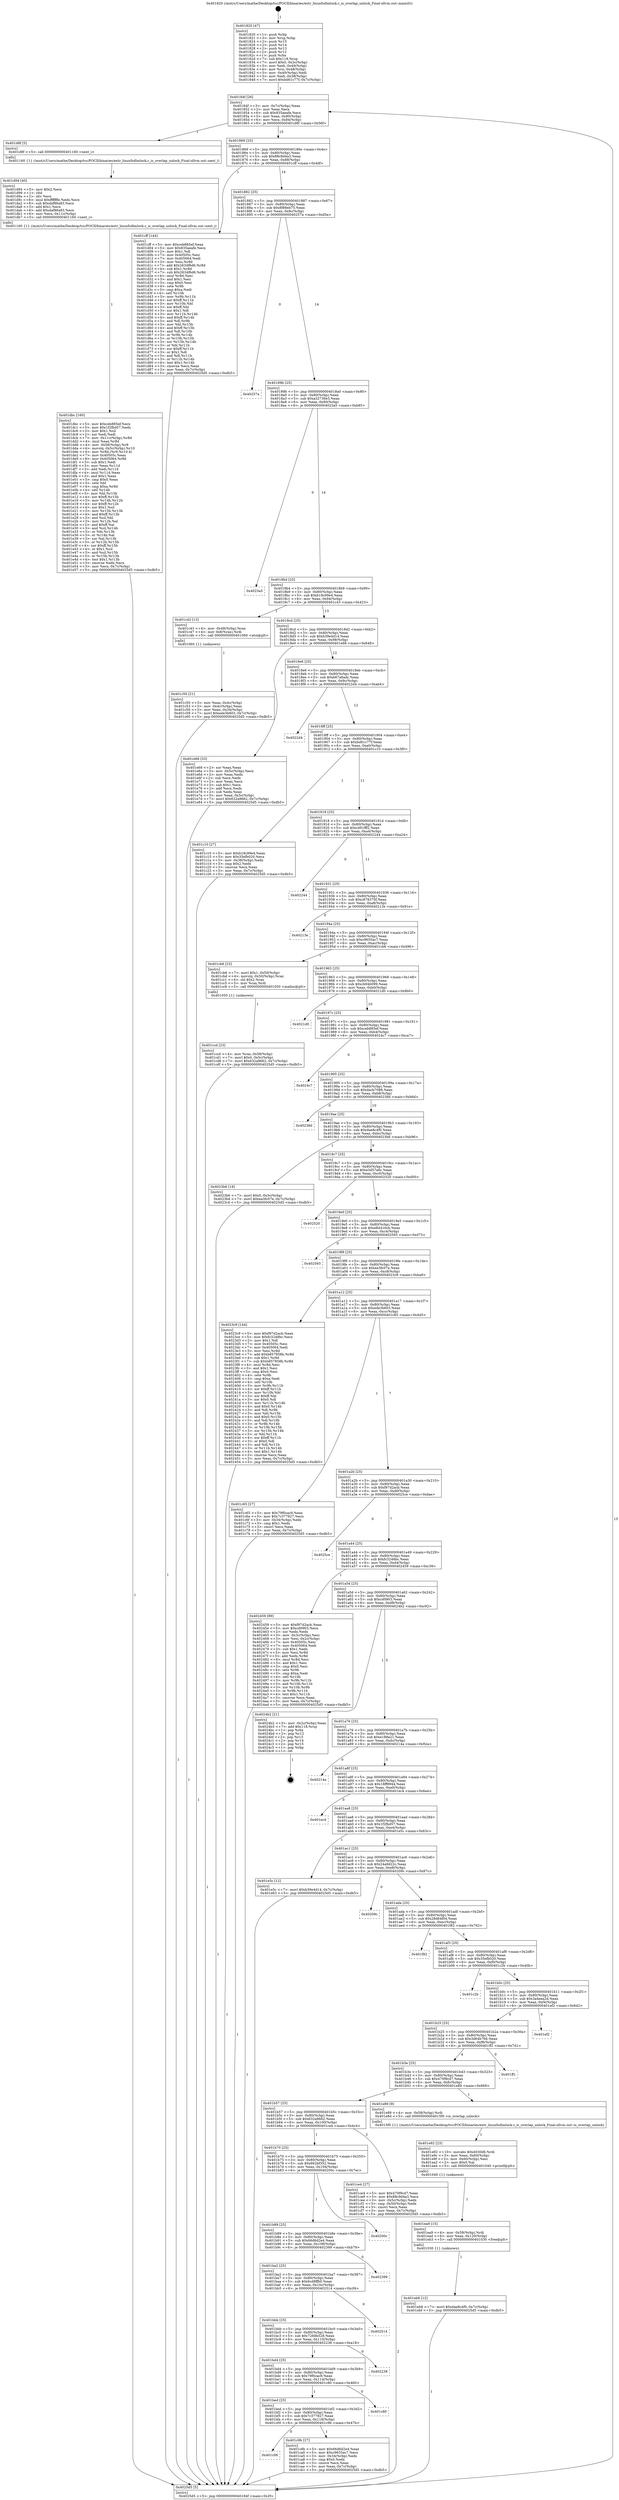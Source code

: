 digraph "0x401820" {
  label = "0x401820 (/mnt/c/Users/mathe/Desktop/tcc/POCII/binaries/extr_linuxfsdlmlock.c_is_overlap_unlock_Final-ollvm.out::main(0))"
  labelloc = "t"
  node[shape=record]

  Entry [label="",width=0.3,height=0.3,shape=circle,fillcolor=black,style=filled]
  "0x40184f" [label="{
     0x40184f [26]\l
     | [instrs]\l
     &nbsp;&nbsp;0x40184f \<+3\>: mov -0x7c(%rbp),%eax\l
     &nbsp;&nbsp;0x401852 \<+2\>: mov %eax,%ecx\l
     &nbsp;&nbsp;0x401854 \<+6\>: sub $0x835aeafe,%ecx\l
     &nbsp;&nbsp;0x40185a \<+3\>: mov %eax,-0x80(%rbp)\l
     &nbsp;&nbsp;0x40185d \<+6\>: mov %ecx,-0x84(%rbp)\l
     &nbsp;&nbsp;0x401863 \<+6\>: je 0000000000401d8f \<main+0x56f\>\l
  }"]
  "0x401d8f" [label="{
     0x401d8f [5]\l
     | [instrs]\l
     &nbsp;&nbsp;0x401d8f \<+5\>: call 0000000000401160 \<next_i\>\l
     | [calls]\l
     &nbsp;&nbsp;0x401160 \{1\} (/mnt/c/Users/mathe/Desktop/tcc/POCII/binaries/extr_linuxfsdlmlock.c_is_overlap_unlock_Final-ollvm.out::next_i)\l
  }"]
  "0x401869" [label="{
     0x401869 [25]\l
     | [instrs]\l
     &nbsp;&nbsp;0x401869 \<+5\>: jmp 000000000040186e \<main+0x4e\>\l
     &nbsp;&nbsp;0x40186e \<+3\>: mov -0x80(%rbp),%eax\l
     &nbsp;&nbsp;0x401871 \<+5\>: sub $0x88c9d4a3,%eax\l
     &nbsp;&nbsp;0x401876 \<+6\>: mov %eax,-0x88(%rbp)\l
     &nbsp;&nbsp;0x40187c \<+6\>: je 0000000000401cff \<main+0x4df\>\l
  }"]
  Exit [label="",width=0.3,height=0.3,shape=circle,fillcolor=black,style=filled,peripheries=2]
  "0x401cff" [label="{
     0x401cff [144]\l
     | [instrs]\l
     &nbsp;&nbsp;0x401cff \<+5\>: mov $0xceb885ef,%eax\l
     &nbsp;&nbsp;0x401d04 \<+5\>: mov $0x835aeafe,%ecx\l
     &nbsp;&nbsp;0x401d09 \<+2\>: mov $0x1,%dl\l
     &nbsp;&nbsp;0x401d0b \<+7\>: mov 0x40505c,%esi\l
     &nbsp;&nbsp;0x401d12 \<+7\>: mov 0x405064,%edi\l
     &nbsp;&nbsp;0x401d19 \<+3\>: mov %esi,%r8d\l
     &nbsp;&nbsp;0x401d1c \<+7\>: add $0x2634f6d6,%r8d\l
     &nbsp;&nbsp;0x401d23 \<+4\>: sub $0x1,%r8d\l
     &nbsp;&nbsp;0x401d27 \<+7\>: sub $0x2634f6d6,%r8d\l
     &nbsp;&nbsp;0x401d2e \<+4\>: imul %r8d,%esi\l
     &nbsp;&nbsp;0x401d32 \<+3\>: and $0x1,%esi\l
     &nbsp;&nbsp;0x401d35 \<+3\>: cmp $0x0,%esi\l
     &nbsp;&nbsp;0x401d38 \<+4\>: sete %r9b\l
     &nbsp;&nbsp;0x401d3c \<+3\>: cmp $0xa,%edi\l
     &nbsp;&nbsp;0x401d3f \<+4\>: setl %r10b\l
     &nbsp;&nbsp;0x401d43 \<+3\>: mov %r9b,%r11b\l
     &nbsp;&nbsp;0x401d46 \<+4\>: xor $0xff,%r11b\l
     &nbsp;&nbsp;0x401d4a \<+3\>: mov %r10b,%bl\l
     &nbsp;&nbsp;0x401d4d \<+3\>: xor $0xff,%bl\l
     &nbsp;&nbsp;0x401d50 \<+3\>: xor $0x1,%dl\l
     &nbsp;&nbsp;0x401d53 \<+3\>: mov %r11b,%r14b\l
     &nbsp;&nbsp;0x401d56 \<+4\>: and $0xff,%r14b\l
     &nbsp;&nbsp;0x401d5a \<+3\>: and %dl,%r9b\l
     &nbsp;&nbsp;0x401d5d \<+3\>: mov %bl,%r15b\l
     &nbsp;&nbsp;0x401d60 \<+4\>: and $0xff,%r15b\l
     &nbsp;&nbsp;0x401d64 \<+3\>: and %dl,%r10b\l
     &nbsp;&nbsp;0x401d67 \<+3\>: or %r9b,%r14b\l
     &nbsp;&nbsp;0x401d6a \<+3\>: or %r10b,%r15b\l
     &nbsp;&nbsp;0x401d6d \<+3\>: xor %r15b,%r14b\l
     &nbsp;&nbsp;0x401d70 \<+3\>: or %bl,%r11b\l
     &nbsp;&nbsp;0x401d73 \<+4\>: xor $0xff,%r11b\l
     &nbsp;&nbsp;0x401d77 \<+3\>: or $0x1,%dl\l
     &nbsp;&nbsp;0x401d7a \<+3\>: and %dl,%r11b\l
     &nbsp;&nbsp;0x401d7d \<+3\>: or %r11b,%r14b\l
     &nbsp;&nbsp;0x401d80 \<+4\>: test $0x1,%r14b\l
     &nbsp;&nbsp;0x401d84 \<+3\>: cmovne %ecx,%eax\l
     &nbsp;&nbsp;0x401d87 \<+3\>: mov %eax,-0x7c(%rbp)\l
     &nbsp;&nbsp;0x401d8a \<+5\>: jmp 00000000004025d5 \<main+0xdb5\>\l
  }"]
  "0x401882" [label="{
     0x401882 [25]\l
     | [instrs]\l
     &nbsp;&nbsp;0x401882 \<+5\>: jmp 0000000000401887 \<main+0x67\>\l
     &nbsp;&nbsp;0x401887 \<+3\>: mov -0x80(%rbp),%eax\l
     &nbsp;&nbsp;0x40188a \<+5\>: sub $0x8f88eb75,%eax\l
     &nbsp;&nbsp;0x40188f \<+6\>: mov %eax,-0x8c(%rbp)\l
     &nbsp;&nbsp;0x401895 \<+6\>: je 000000000040257a \<main+0xd5a\>\l
  }"]
  "0x401eb8" [label="{
     0x401eb8 [12]\l
     | [instrs]\l
     &nbsp;&nbsp;0x401eb8 \<+7\>: movl $0xdae8c4f0,-0x7c(%rbp)\l
     &nbsp;&nbsp;0x401ebf \<+5\>: jmp 00000000004025d5 \<main+0xdb5\>\l
  }"]
  "0x40257a" [label="{
     0x40257a\l
  }", style=dashed]
  "0x40189b" [label="{
     0x40189b [25]\l
     | [instrs]\l
     &nbsp;&nbsp;0x40189b \<+5\>: jmp 00000000004018a0 \<main+0x80\>\l
     &nbsp;&nbsp;0x4018a0 \<+3\>: mov -0x80(%rbp),%eax\l
     &nbsp;&nbsp;0x4018a3 \<+5\>: sub $0xa32736e3,%eax\l
     &nbsp;&nbsp;0x4018a8 \<+6\>: mov %eax,-0x90(%rbp)\l
     &nbsp;&nbsp;0x4018ae \<+6\>: je 00000000004023a5 \<main+0xb85\>\l
  }"]
  "0x401ea9" [label="{
     0x401ea9 [15]\l
     | [instrs]\l
     &nbsp;&nbsp;0x401ea9 \<+4\>: mov -0x58(%rbp),%rdi\l
     &nbsp;&nbsp;0x401ead \<+6\>: mov %eax,-0x120(%rbp)\l
     &nbsp;&nbsp;0x401eb3 \<+5\>: call 0000000000401030 \<free@plt\>\l
     | [calls]\l
     &nbsp;&nbsp;0x401030 \{1\} (unknown)\l
  }"]
  "0x4023a5" [label="{
     0x4023a5\l
  }", style=dashed]
  "0x4018b4" [label="{
     0x4018b4 [25]\l
     | [instrs]\l
     &nbsp;&nbsp;0x4018b4 \<+5\>: jmp 00000000004018b9 \<main+0x99\>\l
     &nbsp;&nbsp;0x4018b9 \<+3\>: mov -0x80(%rbp),%eax\l
     &nbsp;&nbsp;0x4018bc \<+5\>: sub $0xb18c99e4,%eax\l
     &nbsp;&nbsp;0x4018c1 \<+6\>: mov %eax,-0x94(%rbp)\l
     &nbsp;&nbsp;0x4018c7 \<+6\>: je 0000000000401c43 \<main+0x423\>\l
  }"]
  "0x401e92" [label="{
     0x401e92 [23]\l
     | [instrs]\l
     &nbsp;&nbsp;0x401e92 \<+10\>: movabs $0x4030d6,%rdi\l
     &nbsp;&nbsp;0x401e9c \<+3\>: mov %eax,-0x60(%rbp)\l
     &nbsp;&nbsp;0x401e9f \<+3\>: mov -0x60(%rbp),%esi\l
     &nbsp;&nbsp;0x401ea2 \<+2\>: mov $0x0,%al\l
     &nbsp;&nbsp;0x401ea4 \<+5\>: call 0000000000401040 \<printf@plt\>\l
     | [calls]\l
     &nbsp;&nbsp;0x401040 \{1\} (unknown)\l
  }"]
  "0x401c43" [label="{
     0x401c43 [13]\l
     | [instrs]\l
     &nbsp;&nbsp;0x401c43 \<+4\>: mov -0x48(%rbp),%rax\l
     &nbsp;&nbsp;0x401c47 \<+4\>: mov 0x8(%rax),%rdi\l
     &nbsp;&nbsp;0x401c4b \<+5\>: call 0000000000401060 \<atoi@plt\>\l
     | [calls]\l
     &nbsp;&nbsp;0x401060 \{1\} (unknown)\l
  }"]
  "0x4018cd" [label="{
     0x4018cd [25]\l
     | [instrs]\l
     &nbsp;&nbsp;0x4018cd \<+5\>: jmp 00000000004018d2 \<main+0xb2\>\l
     &nbsp;&nbsp;0x4018d2 \<+3\>: mov -0x80(%rbp),%eax\l
     &nbsp;&nbsp;0x4018d5 \<+5\>: sub $0xb39e4d14,%eax\l
     &nbsp;&nbsp;0x4018da \<+6\>: mov %eax,-0x98(%rbp)\l
     &nbsp;&nbsp;0x4018e0 \<+6\>: je 0000000000401e68 \<main+0x648\>\l
  }"]
  "0x401dbc" [label="{
     0x401dbc [160]\l
     | [instrs]\l
     &nbsp;&nbsp;0x401dbc \<+5\>: mov $0xceb885ef,%ecx\l
     &nbsp;&nbsp;0x401dc1 \<+5\>: mov $0x1f2fbd57,%edx\l
     &nbsp;&nbsp;0x401dc6 \<+3\>: mov $0x1,%sil\l
     &nbsp;&nbsp;0x401dc9 \<+2\>: xor %edi,%edi\l
     &nbsp;&nbsp;0x401dcb \<+7\>: mov -0x11c(%rbp),%r8d\l
     &nbsp;&nbsp;0x401dd2 \<+4\>: imul %eax,%r8d\l
     &nbsp;&nbsp;0x401dd6 \<+4\>: mov -0x58(%rbp),%r9\l
     &nbsp;&nbsp;0x401dda \<+4\>: movslq -0x5c(%rbp),%r10\l
     &nbsp;&nbsp;0x401dde \<+4\>: mov %r8d,(%r9,%r10,4)\l
     &nbsp;&nbsp;0x401de2 \<+7\>: mov 0x40505c,%eax\l
     &nbsp;&nbsp;0x401de9 \<+8\>: mov 0x405064,%r8d\l
     &nbsp;&nbsp;0x401df1 \<+3\>: sub $0x1,%edi\l
     &nbsp;&nbsp;0x401df4 \<+3\>: mov %eax,%r11d\l
     &nbsp;&nbsp;0x401df7 \<+3\>: add %edi,%r11d\l
     &nbsp;&nbsp;0x401dfa \<+4\>: imul %r11d,%eax\l
     &nbsp;&nbsp;0x401dfe \<+3\>: and $0x1,%eax\l
     &nbsp;&nbsp;0x401e01 \<+3\>: cmp $0x0,%eax\l
     &nbsp;&nbsp;0x401e04 \<+3\>: sete %bl\l
     &nbsp;&nbsp;0x401e07 \<+4\>: cmp $0xa,%r8d\l
     &nbsp;&nbsp;0x401e0b \<+4\>: setl %r14b\l
     &nbsp;&nbsp;0x401e0f \<+3\>: mov %bl,%r15b\l
     &nbsp;&nbsp;0x401e12 \<+4\>: xor $0xff,%r15b\l
     &nbsp;&nbsp;0x401e16 \<+3\>: mov %r14b,%r12b\l
     &nbsp;&nbsp;0x401e19 \<+4\>: xor $0xff,%r12b\l
     &nbsp;&nbsp;0x401e1d \<+4\>: xor $0x1,%sil\l
     &nbsp;&nbsp;0x401e21 \<+3\>: mov %r15b,%r13b\l
     &nbsp;&nbsp;0x401e24 \<+4\>: and $0xff,%r13b\l
     &nbsp;&nbsp;0x401e28 \<+3\>: and %sil,%bl\l
     &nbsp;&nbsp;0x401e2b \<+3\>: mov %r12b,%al\l
     &nbsp;&nbsp;0x401e2e \<+2\>: and $0xff,%al\l
     &nbsp;&nbsp;0x401e30 \<+3\>: and %sil,%r14b\l
     &nbsp;&nbsp;0x401e33 \<+3\>: or %bl,%r13b\l
     &nbsp;&nbsp;0x401e36 \<+3\>: or %r14b,%al\l
     &nbsp;&nbsp;0x401e39 \<+3\>: xor %al,%r13b\l
     &nbsp;&nbsp;0x401e3c \<+3\>: or %r12b,%r15b\l
     &nbsp;&nbsp;0x401e3f \<+4\>: xor $0xff,%r15b\l
     &nbsp;&nbsp;0x401e43 \<+4\>: or $0x1,%sil\l
     &nbsp;&nbsp;0x401e47 \<+3\>: and %sil,%r15b\l
     &nbsp;&nbsp;0x401e4a \<+3\>: or %r15b,%r13b\l
     &nbsp;&nbsp;0x401e4d \<+4\>: test $0x1,%r13b\l
     &nbsp;&nbsp;0x401e51 \<+3\>: cmovne %edx,%ecx\l
     &nbsp;&nbsp;0x401e54 \<+3\>: mov %ecx,-0x7c(%rbp)\l
     &nbsp;&nbsp;0x401e57 \<+5\>: jmp 00000000004025d5 \<main+0xdb5\>\l
  }"]
  "0x401e68" [label="{
     0x401e68 [33]\l
     | [instrs]\l
     &nbsp;&nbsp;0x401e68 \<+2\>: xor %eax,%eax\l
     &nbsp;&nbsp;0x401e6a \<+3\>: mov -0x5c(%rbp),%ecx\l
     &nbsp;&nbsp;0x401e6d \<+2\>: mov %eax,%edx\l
     &nbsp;&nbsp;0x401e6f \<+2\>: sub %ecx,%edx\l
     &nbsp;&nbsp;0x401e71 \<+2\>: mov %eax,%ecx\l
     &nbsp;&nbsp;0x401e73 \<+3\>: sub $0x1,%ecx\l
     &nbsp;&nbsp;0x401e76 \<+2\>: add %ecx,%edx\l
     &nbsp;&nbsp;0x401e78 \<+2\>: sub %edx,%eax\l
     &nbsp;&nbsp;0x401e7a \<+3\>: mov %eax,-0x5c(%rbp)\l
     &nbsp;&nbsp;0x401e7d \<+7\>: movl $0x632a9662,-0x7c(%rbp)\l
     &nbsp;&nbsp;0x401e84 \<+5\>: jmp 00000000004025d5 \<main+0xdb5\>\l
  }"]
  "0x4018e6" [label="{
     0x4018e6 [25]\l
     | [instrs]\l
     &nbsp;&nbsp;0x4018e6 \<+5\>: jmp 00000000004018eb \<main+0xcb\>\l
     &nbsp;&nbsp;0x4018eb \<+3\>: mov -0x80(%rbp),%eax\l
     &nbsp;&nbsp;0x4018ee \<+5\>: sub $0xb67a6adc,%eax\l
     &nbsp;&nbsp;0x4018f3 \<+6\>: mov %eax,-0x9c(%rbp)\l
     &nbsp;&nbsp;0x4018f9 \<+6\>: je 00000000004022d4 \<main+0xab4\>\l
  }"]
  "0x401d94" [label="{
     0x401d94 [40]\l
     | [instrs]\l
     &nbsp;&nbsp;0x401d94 \<+5\>: mov $0x2,%ecx\l
     &nbsp;&nbsp;0x401d99 \<+1\>: cltd\l
     &nbsp;&nbsp;0x401d9a \<+2\>: idiv %ecx\l
     &nbsp;&nbsp;0x401d9c \<+6\>: imul $0xfffffffe,%edx,%ecx\l
     &nbsp;&nbsp;0x401da2 \<+6\>: sub $0xdaf86a83,%ecx\l
     &nbsp;&nbsp;0x401da8 \<+3\>: add $0x1,%ecx\l
     &nbsp;&nbsp;0x401dab \<+6\>: add $0xdaf86a83,%ecx\l
     &nbsp;&nbsp;0x401db1 \<+6\>: mov %ecx,-0x11c(%rbp)\l
     &nbsp;&nbsp;0x401db7 \<+5\>: call 0000000000401160 \<next_i\>\l
     | [calls]\l
     &nbsp;&nbsp;0x401160 \{1\} (/mnt/c/Users/mathe/Desktop/tcc/POCII/binaries/extr_linuxfsdlmlock.c_is_overlap_unlock_Final-ollvm.out::next_i)\l
  }"]
  "0x4022d4" [label="{
     0x4022d4\l
  }", style=dashed]
  "0x4018ff" [label="{
     0x4018ff [25]\l
     | [instrs]\l
     &nbsp;&nbsp;0x4018ff \<+5\>: jmp 0000000000401904 \<main+0xe4\>\l
     &nbsp;&nbsp;0x401904 \<+3\>: mov -0x80(%rbp),%eax\l
     &nbsp;&nbsp;0x401907 \<+5\>: sub $0xbd61c77f,%eax\l
     &nbsp;&nbsp;0x40190c \<+6\>: mov %eax,-0xa0(%rbp)\l
     &nbsp;&nbsp;0x401912 \<+6\>: je 0000000000401c10 \<main+0x3f0\>\l
  }"]
  "0x401ccd" [label="{
     0x401ccd [23]\l
     | [instrs]\l
     &nbsp;&nbsp;0x401ccd \<+4\>: mov %rax,-0x58(%rbp)\l
     &nbsp;&nbsp;0x401cd1 \<+7\>: movl $0x0,-0x5c(%rbp)\l
     &nbsp;&nbsp;0x401cd8 \<+7\>: movl $0x632a9662,-0x7c(%rbp)\l
     &nbsp;&nbsp;0x401cdf \<+5\>: jmp 00000000004025d5 \<main+0xdb5\>\l
  }"]
  "0x401c10" [label="{
     0x401c10 [27]\l
     | [instrs]\l
     &nbsp;&nbsp;0x401c10 \<+5\>: mov $0xb18c99e4,%eax\l
     &nbsp;&nbsp;0x401c15 \<+5\>: mov $0x35efb020,%ecx\l
     &nbsp;&nbsp;0x401c1a \<+3\>: mov -0x38(%rbp),%edx\l
     &nbsp;&nbsp;0x401c1d \<+3\>: cmp $0x2,%edx\l
     &nbsp;&nbsp;0x401c20 \<+3\>: cmovne %ecx,%eax\l
     &nbsp;&nbsp;0x401c23 \<+3\>: mov %eax,-0x7c(%rbp)\l
     &nbsp;&nbsp;0x401c26 \<+5\>: jmp 00000000004025d5 \<main+0xdb5\>\l
  }"]
  "0x401918" [label="{
     0x401918 [25]\l
     | [instrs]\l
     &nbsp;&nbsp;0x401918 \<+5\>: jmp 000000000040191d \<main+0xfd\>\l
     &nbsp;&nbsp;0x40191d \<+3\>: mov -0x80(%rbp),%eax\l
     &nbsp;&nbsp;0x401920 \<+5\>: sub $0xc491fff2,%eax\l
     &nbsp;&nbsp;0x401925 \<+6\>: mov %eax,-0xa4(%rbp)\l
     &nbsp;&nbsp;0x40192b \<+6\>: je 0000000000402244 \<main+0xa24\>\l
  }"]
  "0x4025d5" [label="{
     0x4025d5 [5]\l
     | [instrs]\l
     &nbsp;&nbsp;0x4025d5 \<+5\>: jmp 000000000040184f \<main+0x2f\>\l
  }"]
  "0x401820" [label="{
     0x401820 [47]\l
     | [instrs]\l
     &nbsp;&nbsp;0x401820 \<+1\>: push %rbp\l
     &nbsp;&nbsp;0x401821 \<+3\>: mov %rsp,%rbp\l
     &nbsp;&nbsp;0x401824 \<+2\>: push %r15\l
     &nbsp;&nbsp;0x401826 \<+2\>: push %r14\l
     &nbsp;&nbsp;0x401828 \<+2\>: push %r13\l
     &nbsp;&nbsp;0x40182a \<+2\>: push %r12\l
     &nbsp;&nbsp;0x40182c \<+1\>: push %rbx\l
     &nbsp;&nbsp;0x40182d \<+7\>: sub $0x118,%rsp\l
     &nbsp;&nbsp;0x401834 \<+7\>: movl $0x0,-0x3c(%rbp)\l
     &nbsp;&nbsp;0x40183b \<+3\>: mov %edi,-0x40(%rbp)\l
     &nbsp;&nbsp;0x40183e \<+4\>: mov %rsi,-0x48(%rbp)\l
     &nbsp;&nbsp;0x401842 \<+3\>: mov -0x40(%rbp),%edi\l
     &nbsp;&nbsp;0x401845 \<+3\>: mov %edi,-0x38(%rbp)\l
     &nbsp;&nbsp;0x401848 \<+7\>: movl $0xbd61c77f,-0x7c(%rbp)\l
  }"]
  "0x401c50" [label="{
     0x401c50 [21]\l
     | [instrs]\l
     &nbsp;&nbsp;0x401c50 \<+3\>: mov %eax,-0x4c(%rbp)\l
     &nbsp;&nbsp;0x401c53 \<+3\>: mov -0x4c(%rbp),%eax\l
     &nbsp;&nbsp;0x401c56 \<+3\>: mov %eax,-0x34(%rbp)\l
     &nbsp;&nbsp;0x401c59 \<+7\>: movl $0xede3b603,-0x7c(%rbp)\l
     &nbsp;&nbsp;0x401c60 \<+5\>: jmp 00000000004025d5 \<main+0xdb5\>\l
  }"]
  "0x401c06" [label="{
     0x401c06\l
  }", style=dashed]
  "0x402244" [label="{
     0x402244\l
  }", style=dashed]
  "0x401931" [label="{
     0x401931 [25]\l
     | [instrs]\l
     &nbsp;&nbsp;0x401931 \<+5\>: jmp 0000000000401936 \<main+0x116\>\l
     &nbsp;&nbsp;0x401936 \<+3\>: mov -0x80(%rbp),%eax\l
     &nbsp;&nbsp;0x401939 \<+5\>: sub $0xc878370f,%eax\l
     &nbsp;&nbsp;0x40193e \<+6\>: mov %eax,-0xa8(%rbp)\l
     &nbsp;&nbsp;0x401944 \<+6\>: je 000000000040213e \<main+0x91e\>\l
  }"]
  "0x401c9b" [label="{
     0x401c9b [27]\l
     | [instrs]\l
     &nbsp;&nbsp;0x401c9b \<+5\>: mov $0x66d6d2e4,%eax\l
     &nbsp;&nbsp;0x401ca0 \<+5\>: mov $0xc9655ac7,%ecx\l
     &nbsp;&nbsp;0x401ca5 \<+3\>: mov -0x34(%rbp),%edx\l
     &nbsp;&nbsp;0x401ca8 \<+3\>: cmp $0x0,%edx\l
     &nbsp;&nbsp;0x401cab \<+3\>: cmove %ecx,%eax\l
     &nbsp;&nbsp;0x401cae \<+3\>: mov %eax,-0x7c(%rbp)\l
     &nbsp;&nbsp;0x401cb1 \<+5\>: jmp 00000000004025d5 \<main+0xdb5\>\l
  }"]
  "0x40213e" [label="{
     0x40213e\l
  }", style=dashed]
  "0x40194a" [label="{
     0x40194a [25]\l
     | [instrs]\l
     &nbsp;&nbsp;0x40194a \<+5\>: jmp 000000000040194f \<main+0x12f\>\l
     &nbsp;&nbsp;0x40194f \<+3\>: mov -0x80(%rbp),%eax\l
     &nbsp;&nbsp;0x401952 \<+5\>: sub $0xc9655ac7,%eax\l
     &nbsp;&nbsp;0x401957 \<+6\>: mov %eax,-0xac(%rbp)\l
     &nbsp;&nbsp;0x40195d \<+6\>: je 0000000000401cb6 \<main+0x496\>\l
  }"]
  "0x401bed" [label="{
     0x401bed [25]\l
     | [instrs]\l
     &nbsp;&nbsp;0x401bed \<+5\>: jmp 0000000000401bf2 \<main+0x3d2\>\l
     &nbsp;&nbsp;0x401bf2 \<+3\>: mov -0x80(%rbp),%eax\l
     &nbsp;&nbsp;0x401bf5 \<+5\>: sub $0x7c377827,%eax\l
     &nbsp;&nbsp;0x401bfa \<+6\>: mov %eax,-0x118(%rbp)\l
     &nbsp;&nbsp;0x401c00 \<+6\>: je 0000000000401c9b \<main+0x47b\>\l
  }"]
  "0x401cb6" [label="{
     0x401cb6 [23]\l
     | [instrs]\l
     &nbsp;&nbsp;0x401cb6 \<+7\>: movl $0x1,-0x50(%rbp)\l
     &nbsp;&nbsp;0x401cbd \<+4\>: movslq -0x50(%rbp),%rax\l
     &nbsp;&nbsp;0x401cc1 \<+4\>: shl $0x2,%rax\l
     &nbsp;&nbsp;0x401cc5 \<+3\>: mov %rax,%rdi\l
     &nbsp;&nbsp;0x401cc8 \<+5\>: call 0000000000401050 \<malloc@plt\>\l
     | [calls]\l
     &nbsp;&nbsp;0x401050 \{1\} (unknown)\l
  }"]
  "0x401963" [label="{
     0x401963 [25]\l
     | [instrs]\l
     &nbsp;&nbsp;0x401963 \<+5\>: jmp 0000000000401968 \<main+0x148\>\l
     &nbsp;&nbsp;0x401968 \<+3\>: mov -0x80(%rbp),%eax\l
     &nbsp;&nbsp;0x40196b \<+5\>: sub $0xcb94b099,%eax\l
     &nbsp;&nbsp;0x401970 \<+6\>: mov %eax,-0xb0(%rbp)\l
     &nbsp;&nbsp;0x401976 \<+6\>: je 00000000004021d0 \<main+0x9b0\>\l
  }"]
  "0x401c80" [label="{
     0x401c80\l
  }", style=dashed]
  "0x4021d0" [label="{
     0x4021d0\l
  }", style=dashed]
  "0x40197c" [label="{
     0x40197c [25]\l
     | [instrs]\l
     &nbsp;&nbsp;0x40197c \<+5\>: jmp 0000000000401981 \<main+0x161\>\l
     &nbsp;&nbsp;0x401981 \<+3\>: mov -0x80(%rbp),%eax\l
     &nbsp;&nbsp;0x401984 \<+5\>: sub $0xceb885ef,%eax\l
     &nbsp;&nbsp;0x401989 \<+6\>: mov %eax,-0xb4(%rbp)\l
     &nbsp;&nbsp;0x40198f \<+6\>: je 00000000004024c7 \<main+0xca7\>\l
  }"]
  "0x401bd4" [label="{
     0x401bd4 [25]\l
     | [instrs]\l
     &nbsp;&nbsp;0x401bd4 \<+5\>: jmp 0000000000401bd9 \<main+0x3b9\>\l
     &nbsp;&nbsp;0x401bd9 \<+3\>: mov -0x80(%rbp),%eax\l
     &nbsp;&nbsp;0x401bdc \<+5\>: sub $0x79f0cac9,%eax\l
     &nbsp;&nbsp;0x401be1 \<+6\>: mov %eax,-0x114(%rbp)\l
     &nbsp;&nbsp;0x401be7 \<+6\>: je 0000000000401c80 \<main+0x460\>\l
  }"]
  "0x4024c7" [label="{
     0x4024c7\l
  }", style=dashed]
  "0x401995" [label="{
     0x401995 [25]\l
     | [instrs]\l
     &nbsp;&nbsp;0x401995 \<+5\>: jmp 000000000040199a \<main+0x17a\>\l
     &nbsp;&nbsp;0x40199a \<+3\>: mov -0x80(%rbp),%eax\l
     &nbsp;&nbsp;0x40199d \<+5\>: sub $0xdacb7088,%eax\l
     &nbsp;&nbsp;0x4019a2 \<+6\>: mov %eax,-0xb8(%rbp)\l
     &nbsp;&nbsp;0x4019a8 \<+6\>: je 000000000040238d \<main+0xb6d\>\l
  }"]
  "0x402238" [label="{
     0x402238\l
  }", style=dashed]
  "0x40238d" [label="{
     0x40238d\l
  }", style=dashed]
  "0x4019ae" [label="{
     0x4019ae [25]\l
     | [instrs]\l
     &nbsp;&nbsp;0x4019ae \<+5\>: jmp 00000000004019b3 \<main+0x193\>\l
     &nbsp;&nbsp;0x4019b3 \<+3\>: mov -0x80(%rbp),%eax\l
     &nbsp;&nbsp;0x4019b6 \<+5\>: sub $0xdae8c4f0,%eax\l
     &nbsp;&nbsp;0x4019bb \<+6\>: mov %eax,-0xbc(%rbp)\l
     &nbsp;&nbsp;0x4019c1 \<+6\>: je 00000000004023b6 \<main+0xb96\>\l
  }"]
  "0x401bbb" [label="{
     0x401bbb [25]\l
     | [instrs]\l
     &nbsp;&nbsp;0x401bbb \<+5\>: jmp 0000000000401bc0 \<main+0x3a0\>\l
     &nbsp;&nbsp;0x401bc0 \<+3\>: mov -0x80(%rbp),%eax\l
     &nbsp;&nbsp;0x401bc3 \<+5\>: sub $0x7268b528,%eax\l
     &nbsp;&nbsp;0x401bc8 \<+6\>: mov %eax,-0x110(%rbp)\l
     &nbsp;&nbsp;0x401bce \<+6\>: je 0000000000402238 \<main+0xa18\>\l
  }"]
  "0x4023b6" [label="{
     0x4023b6 [19]\l
     | [instrs]\l
     &nbsp;&nbsp;0x4023b6 \<+7\>: movl $0x0,-0x3c(%rbp)\l
     &nbsp;&nbsp;0x4023bd \<+7\>: movl $0xea3fc07e,-0x7c(%rbp)\l
     &nbsp;&nbsp;0x4023c4 \<+5\>: jmp 00000000004025d5 \<main+0xdb5\>\l
  }"]
  "0x4019c7" [label="{
     0x4019c7 [25]\l
     | [instrs]\l
     &nbsp;&nbsp;0x4019c7 \<+5\>: jmp 00000000004019cc \<main+0x1ac\>\l
     &nbsp;&nbsp;0x4019cc \<+3\>: mov -0x80(%rbp),%eax\l
     &nbsp;&nbsp;0x4019cf \<+5\>: sub $0xe3d57a6c,%eax\l
     &nbsp;&nbsp;0x4019d4 \<+6\>: mov %eax,-0xc0(%rbp)\l
     &nbsp;&nbsp;0x4019da \<+6\>: je 0000000000402520 \<main+0xd00\>\l
  }"]
  "0x402514" [label="{
     0x402514\l
  }", style=dashed]
  "0x402520" [label="{
     0x402520\l
  }", style=dashed]
  "0x4019e0" [label="{
     0x4019e0 [25]\l
     | [instrs]\l
     &nbsp;&nbsp;0x4019e0 \<+5\>: jmp 00000000004019e5 \<main+0x1c5\>\l
     &nbsp;&nbsp;0x4019e5 \<+3\>: mov -0x80(%rbp),%eax\l
     &nbsp;&nbsp;0x4019e8 \<+5\>: sub $0xe84416cb,%eax\l
     &nbsp;&nbsp;0x4019ed \<+6\>: mov %eax,-0xc4(%rbp)\l
     &nbsp;&nbsp;0x4019f3 \<+6\>: je 0000000000402593 \<main+0xd73\>\l
  }"]
  "0x401ba2" [label="{
     0x401ba2 [25]\l
     | [instrs]\l
     &nbsp;&nbsp;0x401ba2 \<+5\>: jmp 0000000000401ba7 \<main+0x387\>\l
     &nbsp;&nbsp;0x401ba7 \<+3\>: mov -0x80(%rbp),%eax\l
     &nbsp;&nbsp;0x401baa \<+5\>: sub $0x6cd8ffb0,%eax\l
     &nbsp;&nbsp;0x401baf \<+6\>: mov %eax,-0x10c(%rbp)\l
     &nbsp;&nbsp;0x401bb5 \<+6\>: je 0000000000402514 \<main+0xcf4\>\l
  }"]
  "0x402593" [label="{
     0x402593\l
  }", style=dashed]
  "0x4019f9" [label="{
     0x4019f9 [25]\l
     | [instrs]\l
     &nbsp;&nbsp;0x4019f9 \<+5\>: jmp 00000000004019fe \<main+0x1de\>\l
     &nbsp;&nbsp;0x4019fe \<+3\>: mov -0x80(%rbp),%eax\l
     &nbsp;&nbsp;0x401a01 \<+5\>: sub $0xea3fc07e,%eax\l
     &nbsp;&nbsp;0x401a06 \<+6\>: mov %eax,-0xc8(%rbp)\l
     &nbsp;&nbsp;0x401a0c \<+6\>: je 00000000004023c9 \<main+0xba9\>\l
  }"]
  "0x402399" [label="{
     0x402399\l
  }", style=dashed]
  "0x4023c9" [label="{
     0x4023c9 [144]\l
     | [instrs]\l
     &nbsp;&nbsp;0x4023c9 \<+5\>: mov $0xf97d2acb,%eax\l
     &nbsp;&nbsp;0x4023ce \<+5\>: mov $0xfc3248bc,%ecx\l
     &nbsp;&nbsp;0x4023d3 \<+2\>: mov $0x1,%dl\l
     &nbsp;&nbsp;0x4023d5 \<+7\>: mov 0x40505c,%esi\l
     &nbsp;&nbsp;0x4023dc \<+7\>: mov 0x405064,%edi\l
     &nbsp;&nbsp;0x4023e3 \<+3\>: mov %esi,%r8d\l
     &nbsp;&nbsp;0x4023e6 \<+7\>: add $0xb857858b,%r8d\l
     &nbsp;&nbsp;0x4023ed \<+4\>: sub $0x1,%r8d\l
     &nbsp;&nbsp;0x4023f1 \<+7\>: sub $0xb857858b,%r8d\l
     &nbsp;&nbsp;0x4023f8 \<+4\>: imul %r8d,%esi\l
     &nbsp;&nbsp;0x4023fc \<+3\>: and $0x1,%esi\l
     &nbsp;&nbsp;0x4023ff \<+3\>: cmp $0x0,%esi\l
     &nbsp;&nbsp;0x402402 \<+4\>: sete %r9b\l
     &nbsp;&nbsp;0x402406 \<+3\>: cmp $0xa,%edi\l
     &nbsp;&nbsp;0x402409 \<+4\>: setl %r10b\l
     &nbsp;&nbsp;0x40240d \<+3\>: mov %r9b,%r11b\l
     &nbsp;&nbsp;0x402410 \<+4\>: xor $0xff,%r11b\l
     &nbsp;&nbsp;0x402414 \<+3\>: mov %r10b,%bl\l
     &nbsp;&nbsp;0x402417 \<+3\>: xor $0xff,%bl\l
     &nbsp;&nbsp;0x40241a \<+3\>: xor $0x0,%dl\l
     &nbsp;&nbsp;0x40241d \<+3\>: mov %r11b,%r14b\l
     &nbsp;&nbsp;0x402420 \<+4\>: and $0x0,%r14b\l
     &nbsp;&nbsp;0x402424 \<+3\>: and %dl,%r9b\l
     &nbsp;&nbsp;0x402427 \<+3\>: mov %bl,%r15b\l
     &nbsp;&nbsp;0x40242a \<+4\>: and $0x0,%r15b\l
     &nbsp;&nbsp;0x40242e \<+3\>: and %dl,%r10b\l
     &nbsp;&nbsp;0x402431 \<+3\>: or %r9b,%r14b\l
     &nbsp;&nbsp;0x402434 \<+3\>: or %r10b,%r15b\l
     &nbsp;&nbsp;0x402437 \<+3\>: xor %r15b,%r14b\l
     &nbsp;&nbsp;0x40243a \<+3\>: or %bl,%r11b\l
     &nbsp;&nbsp;0x40243d \<+4\>: xor $0xff,%r11b\l
     &nbsp;&nbsp;0x402441 \<+3\>: or $0x0,%dl\l
     &nbsp;&nbsp;0x402444 \<+3\>: and %dl,%r11b\l
     &nbsp;&nbsp;0x402447 \<+3\>: or %r11b,%r14b\l
     &nbsp;&nbsp;0x40244a \<+4\>: test $0x1,%r14b\l
     &nbsp;&nbsp;0x40244e \<+3\>: cmovne %ecx,%eax\l
     &nbsp;&nbsp;0x402451 \<+3\>: mov %eax,-0x7c(%rbp)\l
     &nbsp;&nbsp;0x402454 \<+5\>: jmp 00000000004025d5 \<main+0xdb5\>\l
  }"]
  "0x401a12" [label="{
     0x401a12 [25]\l
     | [instrs]\l
     &nbsp;&nbsp;0x401a12 \<+5\>: jmp 0000000000401a17 \<main+0x1f7\>\l
     &nbsp;&nbsp;0x401a17 \<+3\>: mov -0x80(%rbp),%eax\l
     &nbsp;&nbsp;0x401a1a \<+5\>: sub $0xede3b603,%eax\l
     &nbsp;&nbsp;0x401a1f \<+6\>: mov %eax,-0xcc(%rbp)\l
     &nbsp;&nbsp;0x401a25 \<+6\>: je 0000000000401c65 \<main+0x445\>\l
  }"]
  "0x401b89" [label="{
     0x401b89 [25]\l
     | [instrs]\l
     &nbsp;&nbsp;0x401b89 \<+5\>: jmp 0000000000401b8e \<main+0x36e\>\l
     &nbsp;&nbsp;0x401b8e \<+3\>: mov -0x80(%rbp),%eax\l
     &nbsp;&nbsp;0x401b91 \<+5\>: sub $0x66d6d2e4,%eax\l
     &nbsp;&nbsp;0x401b96 \<+6\>: mov %eax,-0x108(%rbp)\l
     &nbsp;&nbsp;0x401b9c \<+6\>: je 0000000000402399 \<main+0xb79\>\l
  }"]
  "0x401c65" [label="{
     0x401c65 [27]\l
     | [instrs]\l
     &nbsp;&nbsp;0x401c65 \<+5\>: mov $0x79f0cac9,%eax\l
     &nbsp;&nbsp;0x401c6a \<+5\>: mov $0x7c377827,%ecx\l
     &nbsp;&nbsp;0x401c6f \<+3\>: mov -0x34(%rbp),%edx\l
     &nbsp;&nbsp;0x401c72 \<+3\>: cmp $0x1,%edx\l
     &nbsp;&nbsp;0x401c75 \<+3\>: cmovl %ecx,%eax\l
     &nbsp;&nbsp;0x401c78 \<+3\>: mov %eax,-0x7c(%rbp)\l
     &nbsp;&nbsp;0x401c7b \<+5\>: jmp 00000000004025d5 \<main+0xdb5\>\l
  }"]
  "0x401a2b" [label="{
     0x401a2b [25]\l
     | [instrs]\l
     &nbsp;&nbsp;0x401a2b \<+5\>: jmp 0000000000401a30 \<main+0x210\>\l
     &nbsp;&nbsp;0x401a30 \<+3\>: mov -0x80(%rbp),%eax\l
     &nbsp;&nbsp;0x401a33 \<+5\>: sub $0xf97d2acb,%eax\l
     &nbsp;&nbsp;0x401a38 \<+6\>: mov %eax,-0xd0(%rbp)\l
     &nbsp;&nbsp;0x401a3e \<+6\>: je 00000000004025ce \<main+0xdae\>\l
  }"]
  "0x40200c" [label="{
     0x40200c\l
  }", style=dashed]
  "0x4025ce" [label="{
     0x4025ce\l
  }", style=dashed]
  "0x401a44" [label="{
     0x401a44 [25]\l
     | [instrs]\l
     &nbsp;&nbsp;0x401a44 \<+5\>: jmp 0000000000401a49 \<main+0x229\>\l
     &nbsp;&nbsp;0x401a49 \<+3\>: mov -0x80(%rbp),%eax\l
     &nbsp;&nbsp;0x401a4c \<+5\>: sub $0xfc3248bc,%eax\l
     &nbsp;&nbsp;0x401a51 \<+6\>: mov %eax,-0xd4(%rbp)\l
     &nbsp;&nbsp;0x401a57 \<+6\>: je 0000000000402459 \<main+0xc39\>\l
  }"]
  "0x401b70" [label="{
     0x401b70 [25]\l
     | [instrs]\l
     &nbsp;&nbsp;0x401b70 \<+5\>: jmp 0000000000401b75 \<main+0x355\>\l
     &nbsp;&nbsp;0x401b75 \<+3\>: mov -0x80(%rbp),%eax\l
     &nbsp;&nbsp;0x401b78 \<+5\>: sub $0x662bf352,%eax\l
     &nbsp;&nbsp;0x401b7d \<+6\>: mov %eax,-0x104(%rbp)\l
     &nbsp;&nbsp;0x401b83 \<+6\>: je 000000000040200c \<main+0x7ec\>\l
  }"]
  "0x402459" [label="{
     0x402459 [89]\l
     | [instrs]\l
     &nbsp;&nbsp;0x402459 \<+5\>: mov $0xf97d2acb,%eax\l
     &nbsp;&nbsp;0x40245e \<+5\>: mov $0xcd0903,%ecx\l
     &nbsp;&nbsp;0x402463 \<+2\>: xor %edx,%edx\l
     &nbsp;&nbsp;0x402465 \<+3\>: mov -0x3c(%rbp),%esi\l
     &nbsp;&nbsp;0x402468 \<+3\>: mov %esi,-0x2c(%rbp)\l
     &nbsp;&nbsp;0x40246b \<+7\>: mov 0x40505c,%esi\l
     &nbsp;&nbsp;0x402472 \<+7\>: mov 0x405064,%edi\l
     &nbsp;&nbsp;0x402479 \<+3\>: sub $0x1,%edx\l
     &nbsp;&nbsp;0x40247c \<+3\>: mov %esi,%r8d\l
     &nbsp;&nbsp;0x40247f \<+3\>: add %edx,%r8d\l
     &nbsp;&nbsp;0x402482 \<+4\>: imul %r8d,%esi\l
     &nbsp;&nbsp;0x402486 \<+3\>: and $0x1,%esi\l
     &nbsp;&nbsp;0x402489 \<+3\>: cmp $0x0,%esi\l
     &nbsp;&nbsp;0x40248c \<+4\>: sete %r9b\l
     &nbsp;&nbsp;0x402490 \<+3\>: cmp $0xa,%edi\l
     &nbsp;&nbsp;0x402493 \<+4\>: setl %r10b\l
     &nbsp;&nbsp;0x402497 \<+3\>: mov %r9b,%r11b\l
     &nbsp;&nbsp;0x40249a \<+3\>: and %r10b,%r11b\l
     &nbsp;&nbsp;0x40249d \<+3\>: xor %r10b,%r9b\l
     &nbsp;&nbsp;0x4024a0 \<+3\>: or %r9b,%r11b\l
     &nbsp;&nbsp;0x4024a3 \<+4\>: test $0x1,%r11b\l
     &nbsp;&nbsp;0x4024a7 \<+3\>: cmovne %ecx,%eax\l
     &nbsp;&nbsp;0x4024aa \<+3\>: mov %eax,-0x7c(%rbp)\l
     &nbsp;&nbsp;0x4024ad \<+5\>: jmp 00000000004025d5 \<main+0xdb5\>\l
  }"]
  "0x401a5d" [label="{
     0x401a5d [25]\l
     | [instrs]\l
     &nbsp;&nbsp;0x401a5d \<+5\>: jmp 0000000000401a62 \<main+0x242\>\l
     &nbsp;&nbsp;0x401a62 \<+3\>: mov -0x80(%rbp),%eax\l
     &nbsp;&nbsp;0x401a65 \<+5\>: sub $0xcd0903,%eax\l
     &nbsp;&nbsp;0x401a6a \<+6\>: mov %eax,-0xd8(%rbp)\l
     &nbsp;&nbsp;0x401a70 \<+6\>: je 00000000004024b2 \<main+0xc92\>\l
  }"]
  "0x401ce4" [label="{
     0x401ce4 [27]\l
     | [instrs]\l
     &nbsp;&nbsp;0x401ce4 \<+5\>: mov $0x470f9cd7,%eax\l
     &nbsp;&nbsp;0x401ce9 \<+5\>: mov $0x88c9d4a3,%ecx\l
     &nbsp;&nbsp;0x401cee \<+3\>: mov -0x5c(%rbp),%edx\l
     &nbsp;&nbsp;0x401cf1 \<+3\>: cmp -0x50(%rbp),%edx\l
     &nbsp;&nbsp;0x401cf4 \<+3\>: cmovl %ecx,%eax\l
     &nbsp;&nbsp;0x401cf7 \<+3\>: mov %eax,-0x7c(%rbp)\l
     &nbsp;&nbsp;0x401cfa \<+5\>: jmp 00000000004025d5 \<main+0xdb5\>\l
  }"]
  "0x4024b2" [label="{
     0x4024b2 [21]\l
     | [instrs]\l
     &nbsp;&nbsp;0x4024b2 \<+3\>: mov -0x2c(%rbp),%eax\l
     &nbsp;&nbsp;0x4024b5 \<+7\>: add $0x118,%rsp\l
     &nbsp;&nbsp;0x4024bc \<+1\>: pop %rbx\l
     &nbsp;&nbsp;0x4024bd \<+2\>: pop %r12\l
     &nbsp;&nbsp;0x4024bf \<+2\>: pop %r13\l
     &nbsp;&nbsp;0x4024c1 \<+2\>: pop %r14\l
     &nbsp;&nbsp;0x4024c3 \<+2\>: pop %r15\l
     &nbsp;&nbsp;0x4024c5 \<+1\>: pop %rbp\l
     &nbsp;&nbsp;0x4024c6 \<+1\>: ret\l
  }"]
  "0x401a76" [label="{
     0x401a76 [25]\l
     | [instrs]\l
     &nbsp;&nbsp;0x401a76 \<+5\>: jmp 0000000000401a7b \<main+0x25b\>\l
     &nbsp;&nbsp;0x401a7b \<+3\>: mov -0x80(%rbp),%eax\l
     &nbsp;&nbsp;0x401a7e \<+5\>: sub $0xe188a21,%eax\l
     &nbsp;&nbsp;0x401a83 \<+6\>: mov %eax,-0xdc(%rbp)\l
     &nbsp;&nbsp;0x401a89 \<+6\>: je 000000000040214a \<main+0x92a\>\l
  }"]
  "0x401b57" [label="{
     0x401b57 [25]\l
     | [instrs]\l
     &nbsp;&nbsp;0x401b57 \<+5\>: jmp 0000000000401b5c \<main+0x33c\>\l
     &nbsp;&nbsp;0x401b5c \<+3\>: mov -0x80(%rbp),%eax\l
     &nbsp;&nbsp;0x401b5f \<+5\>: sub $0x632a9662,%eax\l
     &nbsp;&nbsp;0x401b64 \<+6\>: mov %eax,-0x100(%rbp)\l
     &nbsp;&nbsp;0x401b6a \<+6\>: je 0000000000401ce4 \<main+0x4c4\>\l
  }"]
  "0x40214a" [label="{
     0x40214a\l
  }", style=dashed]
  "0x401a8f" [label="{
     0x401a8f [25]\l
     | [instrs]\l
     &nbsp;&nbsp;0x401a8f \<+5\>: jmp 0000000000401a94 \<main+0x274\>\l
     &nbsp;&nbsp;0x401a94 \<+3\>: mov -0x80(%rbp),%eax\l
     &nbsp;&nbsp;0x401a97 \<+5\>: sub $0x18ff9944,%eax\l
     &nbsp;&nbsp;0x401a9c \<+6\>: mov %eax,-0xe0(%rbp)\l
     &nbsp;&nbsp;0x401aa2 \<+6\>: je 0000000000401ec4 \<main+0x6a4\>\l
  }"]
  "0x401e89" [label="{
     0x401e89 [9]\l
     | [instrs]\l
     &nbsp;&nbsp;0x401e89 \<+4\>: mov -0x58(%rbp),%rdi\l
     &nbsp;&nbsp;0x401e8d \<+5\>: call 00000000004015f0 \<is_overlap_unlock\>\l
     | [calls]\l
     &nbsp;&nbsp;0x4015f0 \{1\} (/mnt/c/Users/mathe/Desktop/tcc/POCII/binaries/extr_linuxfsdlmlock.c_is_overlap_unlock_Final-ollvm.out::is_overlap_unlock)\l
  }"]
  "0x401ec4" [label="{
     0x401ec4\l
  }", style=dashed]
  "0x401aa8" [label="{
     0x401aa8 [25]\l
     | [instrs]\l
     &nbsp;&nbsp;0x401aa8 \<+5\>: jmp 0000000000401aad \<main+0x28d\>\l
     &nbsp;&nbsp;0x401aad \<+3\>: mov -0x80(%rbp),%eax\l
     &nbsp;&nbsp;0x401ab0 \<+5\>: sub $0x1f2fbd57,%eax\l
     &nbsp;&nbsp;0x401ab5 \<+6\>: mov %eax,-0xe4(%rbp)\l
     &nbsp;&nbsp;0x401abb \<+6\>: je 0000000000401e5c \<main+0x63c\>\l
  }"]
  "0x401b3e" [label="{
     0x401b3e [25]\l
     | [instrs]\l
     &nbsp;&nbsp;0x401b3e \<+5\>: jmp 0000000000401b43 \<main+0x323\>\l
     &nbsp;&nbsp;0x401b43 \<+3\>: mov -0x80(%rbp),%eax\l
     &nbsp;&nbsp;0x401b46 \<+5\>: sub $0x470f9cd7,%eax\l
     &nbsp;&nbsp;0x401b4b \<+6\>: mov %eax,-0xfc(%rbp)\l
     &nbsp;&nbsp;0x401b51 \<+6\>: je 0000000000401e89 \<main+0x669\>\l
  }"]
  "0x401e5c" [label="{
     0x401e5c [12]\l
     | [instrs]\l
     &nbsp;&nbsp;0x401e5c \<+7\>: movl $0xb39e4d14,-0x7c(%rbp)\l
     &nbsp;&nbsp;0x401e63 \<+5\>: jmp 00000000004025d5 \<main+0xdb5\>\l
  }"]
  "0x401ac1" [label="{
     0x401ac1 [25]\l
     | [instrs]\l
     &nbsp;&nbsp;0x401ac1 \<+5\>: jmp 0000000000401ac6 \<main+0x2a6\>\l
     &nbsp;&nbsp;0x401ac6 \<+3\>: mov -0x80(%rbp),%eax\l
     &nbsp;&nbsp;0x401ac9 \<+5\>: sub $0x24a9d22c,%eax\l
     &nbsp;&nbsp;0x401ace \<+6\>: mov %eax,-0xe8(%rbp)\l
     &nbsp;&nbsp;0x401ad4 \<+6\>: je 000000000040209c \<main+0x87c\>\l
  }"]
  "0x401ff1" [label="{
     0x401ff1\l
  }", style=dashed]
  "0x40209c" [label="{
     0x40209c\l
  }", style=dashed]
  "0x401ada" [label="{
     0x401ada [25]\l
     | [instrs]\l
     &nbsp;&nbsp;0x401ada \<+5\>: jmp 0000000000401adf \<main+0x2bf\>\l
     &nbsp;&nbsp;0x401adf \<+3\>: mov -0x80(%rbp),%eax\l
     &nbsp;&nbsp;0x401ae2 \<+5\>: sub $0x28d84f04,%eax\l
     &nbsp;&nbsp;0x401ae7 \<+6\>: mov %eax,-0xec(%rbp)\l
     &nbsp;&nbsp;0x401aed \<+6\>: je 0000000000401f82 \<main+0x762\>\l
  }"]
  "0x401b25" [label="{
     0x401b25 [25]\l
     | [instrs]\l
     &nbsp;&nbsp;0x401b25 \<+5\>: jmp 0000000000401b2a \<main+0x30a\>\l
     &nbsp;&nbsp;0x401b2a \<+3\>: mov -0x80(%rbp),%eax\l
     &nbsp;&nbsp;0x401b2d \<+5\>: sub $0x3d64b766,%eax\l
     &nbsp;&nbsp;0x401b32 \<+6\>: mov %eax,-0xf8(%rbp)\l
     &nbsp;&nbsp;0x401b38 \<+6\>: je 0000000000401ff1 \<main+0x7d1\>\l
  }"]
  "0x401f82" [label="{
     0x401f82\l
  }", style=dashed]
  "0x401af3" [label="{
     0x401af3 [25]\l
     | [instrs]\l
     &nbsp;&nbsp;0x401af3 \<+5\>: jmp 0000000000401af8 \<main+0x2d8\>\l
     &nbsp;&nbsp;0x401af8 \<+3\>: mov -0x80(%rbp),%eax\l
     &nbsp;&nbsp;0x401afb \<+5\>: sub $0x35efb020,%eax\l
     &nbsp;&nbsp;0x401b00 \<+6\>: mov %eax,-0xf0(%rbp)\l
     &nbsp;&nbsp;0x401b06 \<+6\>: je 0000000000401c2b \<main+0x40b\>\l
  }"]
  "0x401ef2" [label="{
     0x401ef2\l
  }", style=dashed]
  "0x401c2b" [label="{
     0x401c2b\l
  }", style=dashed]
  "0x401b0c" [label="{
     0x401b0c [25]\l
     | [instrs]\l
     &nbsp;&nbsp;0x401b0c \<+5\>: jmp 0000000000401b11 \<main+0x2f1\>\l
     &nbsp;&nbsp;0x401b11 \<+3\>: mov -0x80(%rbp),%eax\l
     &nbsp;&nbsp;0x401b14 \<+5\>: sub $0x3a4eea2d,%eax\l
     &nbsp;&nbsp;0x401b19 \<+6\>: mov %eax,-0xf4(%rbp)\l
     &nbsp;&nbsp;0x401b1f \<+6\>: je 0000000000401ef2 \<main+0x6d2\>\l
  }"]
  Entry -> "0x401820" [label=" 1"]
  "0x40184f" -> "0x401d8f" [label=" 1"]
  "0x40184f" -> "0x401869" [label=" 15"]
  "0x4024b2" -> Exit [label=" 1"]
  "0x401869" -> "0x401cff" [label=" 1"]
  "0x401869" -> "0x401882" [label=" 14"]
  "0x402459" -> "0x4025d5" [label=" 1"]
  "0x401882" -> "0x40257a" [label=" 0"]
  "0x401882" -> "0x40189b" [label=" 14"]
  "0x4023c9" -> "0x4025d5" [label=" 1"]
  "0x40189b" -> "0x4023a5" [label=" 0"]
  "0x40189b" -> "0x4018b4" [label=" 14"]
  "0x4023b6" -> "0x4025d5" [label=" 1"]
  "0x4018b4" -> "0x401c43" [label=" 1"]
  "0x4018b4" -> "0x4018cd" [label=" 13"]
  "0x401eb8" -> "0x4025d5" [label=" 1"]
  "0x4018cd" -> "0x401e68" [label=" 1"]
  "0x4018cd" -> "0x4018e6" [label=" 12"]
  "0x401ea9" -> "0x401eb8" [label=" 1"]
  "0x4018e6" -> "0x4022d4" [label=" 0"]
  "0x4018e6" -> "0x4018ff" [label=" 12"]
  "0x401e92" -> "0x401ea9" [label=" 1"]
  "0x4018ff" -> "0x401c10" [label=" 1"]
  "0x4018ff" -> "0x401918" [label=" 11"]
  "0x401c10" -> "0x4025d5" [label=" 1"]
  "0x401820" -> "0x40184f" [label=" 1"]
  "0x4025d5" -> "0x40184f" [label=" 15"]
  "0x401c43" -> "0x401c50" [label=" 1"]
  "0x401c50" -> "0x4025d5" [label=" 1"]
  "0x401e89" -> "0x401e92" [label=" 1"]
  "0x401918" -> "0x402244" [label=" 0"]
  "0x401918" -> "0x401931" [label=" 11"]
  "0x401e68" -> "0x4025d5" [label=" 1"]
  "0x401931" -> "0x40213e" [label=" 0"]
  "0x401931" -> "0x40194a" [label=" 11"]
  "0x401e5c" -> "0x4025d5" [label=" 1"]
  "0x40194a" -> "0x401cb6" [label=" 1"]
  "0x40194a" -> "0x401963" [label=" 10"]
  "0x401d94" -> "0x401dbc" [label=" 1"]
  "0x401963" -> "0x4021d0" [label=" 0"]
  "0x401963" -> "0x40197c" [label=" 10"]
  "0x401d8f" -> "0x401d94" [label=" 1"]
  "0x40197c" -> "0x4024c7" [label=" 0"]
  "0x40197c" -> "0x401995" [label=" 10"]
  "0x401ce4" -> "0x4025d5" [label=" 2"]
  "0x401995" -> "0x40238d" [label=" 0"]
  "0x401995" -> "0x4019ae" [label=" 10"]
  "0x401ccd" -> "0x4025d5" [label=" 1"]
  "0x4019ae" -> "0x4023b6" [label=" 1"]
  "0x4019ae" -> "0x4019c7" [label=" 9"]
  "0x401c9b" -> "0x4025d5" [label=" 1"]
  "0x4019c7" -> "0x402520" [label=" 0"]
  "0x4019c7" -> "0x4019e0" [label=" 9"]
  "0x401bed" -> "0x401c06" [label=" 0"]
  "0x4019e0" -> "0x402593" [label=" 0"]
  "0x4019e0" -> "0x4019f9" [label=" 9"]
  "0x401dbc" -> "0x4025d5" [label=" 1"]
  "0x4019f9" -> "0x4023c9" [label=" 1"]
  "0x4019f9" -> "0x401a12" [label=" 8"]
  "0x401bd4" -> "0x401bed" [label=" 1"]
  "0x401a12" -> "0x401c65" [label=" 1"]
  "0x401a12" -> "0x401a2b" [label=" 7"]
  "0x401c65" -> "0x4025d5" [label=" 1"]
  "0x401cff" -> "0x4025d5" [label=" 1"]
  "0x401a2b" -> "0x4025ce" [label=" 0"]
  "0x401a2b" -> "0x401a44" [label=" 7"]
  "0x401bbb" -> "0x401bd4" [label=" 1"]
  "0x401a44" -> "0x402459" [label=" 1"]
  "0x401a44" -> "0x401a5d" [label=" 6"]
  "0x401cb6" -> "0x401ccd" [label=" 1"]
  "0x401a5d" -> "0x4024b2" [label=" 1"]
  "0x401a5d" -> "0x401a76" [label=" 5"]
  "0x401ba2" -> "0x401bbb" [label=" 1"]
  "0x401a76" -> "0x40214a" [label=" 0"]
  "0x401a76" -> "0x401a8f" [label=" 5"]
  "0x401bed" -> "0x401c9b" [label=" 1"]
  "0x401a8f" -> "0x401ec4" [label=" 0"]
  "0x401a8f" -> "0x401aa8" [label=" 5"]
  "0x401b89" -> "0x401ba2" [label=" 1"]
  "0x401aa8" -> "0x401e5c" [label=" 1"]
  "0x401aa8" -> "0x401ac1" [label=" 4"]
  "0x401bd4" -> "0x401c80" [label=" 0"]
  "0x401ac1" -> "0x40209c" [label=" 0"]
  "0x401ac1" -> "0x401ada" [label=" 4"]
  "0x401b70" -> "0x401b89" [label=" 1"]
  "0x401ada" -> "0x401f82" [label=" 0"]
  "0x401ada" -> "0x401af3" [label=" 4"]
  "0x401bbb" -> "0x402238" [label=" 0"]
  "0x401af3" -> "0x401c2b" [label=" 0"]
  "0x401af3" -> "0x401b0c" [label=" 4"]
  "0x401b57" -> "0x401b70" [label=" 1"]
  "0x401b0c" -> "0x401ef2" [label=" 0"]
  "0x401b0c" -> "0x401b25" [label=" 4"]
  "0x401b70" -> "0x40200c" [label=" 0"]
  "0x401b25" -> "0x401ff1" [label=" 0"]
  "0x401b25" -> "0x401b3e" [label=" 4"]
  "0x401b89" -> "0x402399" [label=" 0"]
  "0x401b3e" -> "0x401e89" [label=" 1"]
  "0x401b3e" -> "0x401b57" [label=" 3"]
  "0x401ba2" -> "0x402514" [label=" 0"]
  "0x401b57" -> "0x401ce4" [label=" 2"]
}
